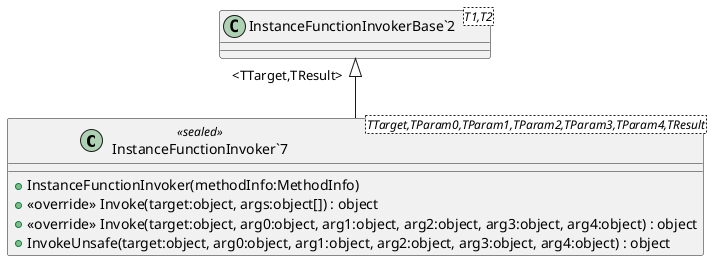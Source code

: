 @startuml
class "InstanceFunctionInvoker`7"<TTarget,TParam0,TParam1,TParam2,TParam3,TParam4,TResult> <<sealed>> {
    + InstanceFunctionInvoker(methodInfo:MethodInfo)
    + <<override>> Invoke(target:object, args:object[]) : object
    + <<override>> Invoke(target:object, arg0:object, arg1:object, arg2:object, arg3:object, arg4:object) : object
    + InvokeUnsafe(target:object, arg0:object, arg1:object, arg2:object, arg3:object, arg4:object) : object
}
class "InstanceFunctionInvokerBase`2"<T1,T2> {
}
"InstanceFunctionInvokerBase`2" "<TTarget,TResult>" <|-- "InstanceFunctionInvoker`7"
@enduml
